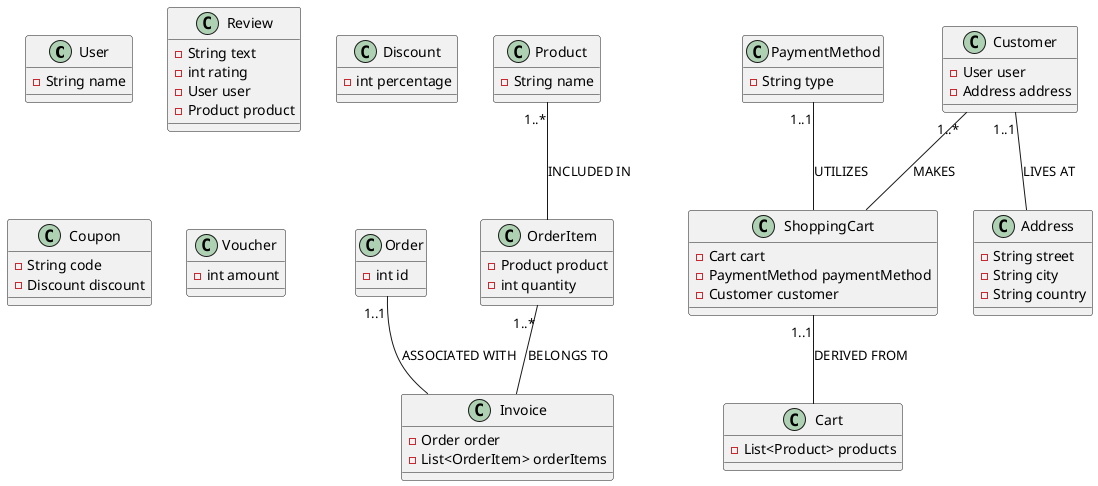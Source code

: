 @startuml

class User {
    - String name
}

class Order {
    - int id
}

class Product {
    - String name
}

class Cart {
    - List<Product> products
}

class PaymentMethod {
    - String type
}

class Address {
    - String street
    - String city
    - String country
}

class Customer {
    - User user
    - Address address
}

class ShoppingCart {
    - Cart cart
    - PaymentMethod paymentMethod
    - Customer customer
}

class OrderItem {
    - Product product
    - int quantity
}

class Invoice {
    - Order order
    - List<OrderItem> orderItems
}

class Review {
    - String text
    - int rating
    - User user
    - Product product
}

class Discount {
    - int percentage
}

class Coupon {
    - String code
    - Discount discount
}

class Voucher {
    - int amount
}

Customer "1..*" -- ShoppingCart : MAKES
ShoppingCart "1..1" -- Cart : DERIVED FROM
Product "1..*" -- OrderItem : INCLUDED IN
Order "1..1" -- Invoice : ASSOCIATED WITH
OrderItem "1..*" -- Invoice : BELONGS TO
Customer "1..1" -- Address : LIVES AT
PaymentMethod "1..1" -- ShoppingCart : UTILIZES

@enduml
